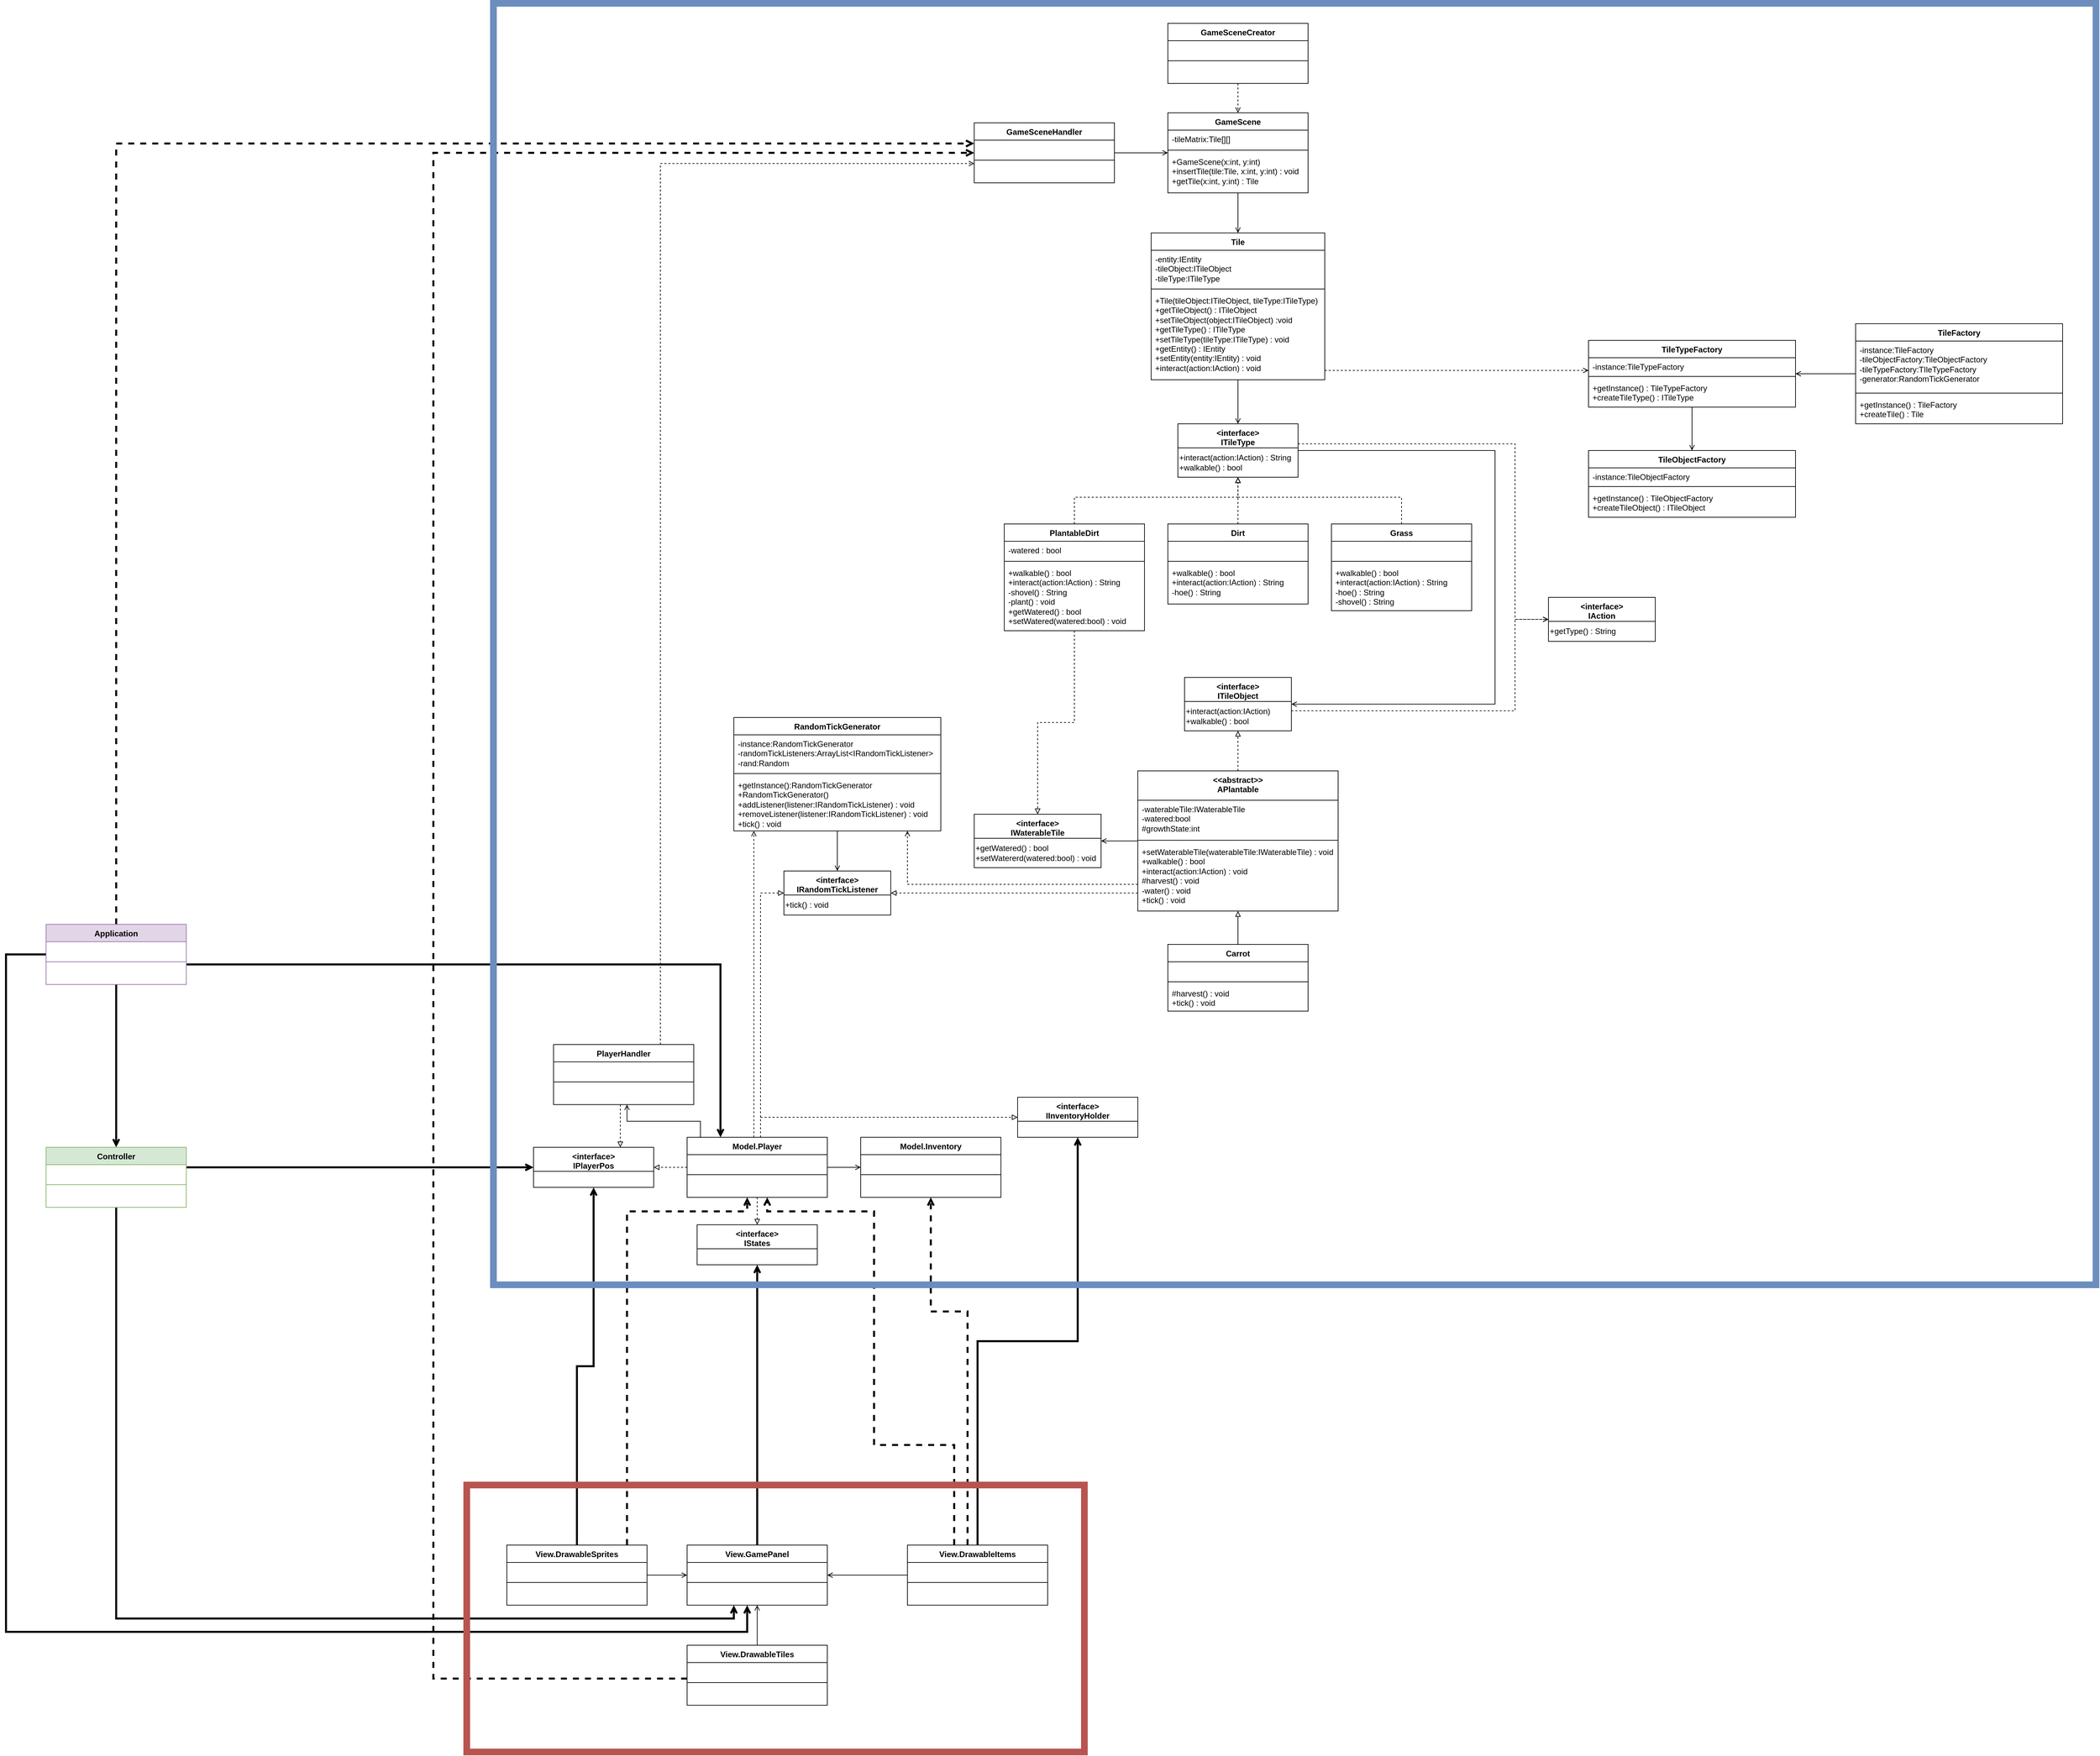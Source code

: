 <mxfile version="25.0.3">
  <diagram name="Sida-1" id="Y1j0zhgqOLCsYzoXeZtR">
    <mxGraphModel dx="5185" dy="2830" grid="1" gridSize="10" guides="1" tooltips="1" connect="1" arrows="1" fold="1" page="1" pageScale="1" pageWidth="827" pageHeight="1169" math="0" shadow="0">
      <root>
        <mxCell id="0" />
        <mxCell id="1" parent="0" />
        <mxCell id="nK5WX2Lo6PBQWlpcMVZI-44" style="edgeStyle=orthogonalEdgeStyle;rounded=0;orthogonalLoop=1;jettySize=auto;html=1;endArrow=open;endFill=0;" parent="1" source="nK5WX2Lo6PBQWlpcMVZI-1" target="nK5WX2Lo6PBQWlpcMVZI-5" edge="1">
          <mxGeometry relative="1" as="geometry" />
        </mxCell>
        <mxCell id="nK5WX2Lo6PBQWlpcMVZI-1" value="GameScene" style="swimlane;fontStyle=1;align=center;verticalAlign=top;childLayout=stackLayout;horizontal=1;startSize=26;horizontalStack=0;resizeParent=1;resizeParentMax=0;resizeLast=0;collapsible=1;marginBottom=0;whiteSpace=wrap;html=1;" parent="1" vertex="1">
          <mxGeometry x="2030" y="184" width="210" height="120" as="geometry" />
        </mxCell>
        <mxCell id="nK5WX2Lo6PBQWlpcMVZI-2" value="-tileMatrix:Tile[][]" style="text;strokeColor=none;fillColor=none;align=left;verticalAlign=top;spacingLeft=4;spacingRight=4;overflow=hidden;rotatable=0;points=[[0,0.5],[1,0.5]];portConstraint=eastwest;whiteSpace=wrap;html=1;" parent="nK5WX2Lo6PBQWlpcMVZI-1" vertex="1">
          <mxGeometry y="26" width="210" height="26" as="geometry" />
        </mxCell>
        <mxCell id="nK5WX2Lo6PBQWlpcMVZI-3" value="" style="line;strokeWidth=1;fillColor=none;align=left;verticalAlign=middle;spacingTop=-1;spacingLeft=3;spacingRight=3;rotatable=0;labelPosition=right;points=[];portConstraint=eastwest;strokeColor=inherit;" parent="nK5WX2Lo6PBQWlpcMVZI-1" vertex="1">
          <mxGeometry y="52" width="210" height="8" as="geometry" />
        </mxCell>
        <mxCell id="nK5WX2Lo6PBQWlpcMVZI-4" value="+GameScene(x:int, y:int)&lt;div&gt;+insertTile(tile:Tile, x:int, y:int) : void&lt;/div&gt;&lt;div&gt;+getTile(x:int, y:int) : Tile&lt;/div&gt;" style="text;strokeColor=none;fillColor=none;align=left;verticalAlign=top;spacingLeft=4;spacingRight=4;overflow=hidden;rotatable=0;points=[[0,0.5],[1,0.5]];portConstraint=eastwest;whiteSpace=wrap;html=1;" parent="nK5WX2Lo6PBQWlpcMVZI-1" vertex="1">
          <mxGeometry y="60" width="210" height="60" as="geometry" />
        </mxCell>
        <mxCell id="nK5WX2Lo6PBQWlpcMVZI-48" style="edgeStyle=orthogonalEdgeStyle;rounded=0;orthogonalLoop=1;jettySize=auto;html=1;endArrow=open;endFill=0;" parent="1" source="nK5WX2Lo6PBQWlpcMVZI-5" target="nK5WX2Lo6PBQWlpcMVZI-18" edge="1">
          <mxGeometry relative="1" as="geometry" />
        </mxCell>
        <mxCell id="5G94WC8Hx6DRHlGbLjIm-7" style="edgeStyle=orthogonalEdgeStyle;rounded=0;orthogonalLoop=1;jettySize=auto;html=1;endArrow=open;endFill=0;dashed=1;" parent="1" source="nK5WX2Lo6PBQWlpcMVZI-5" target="nK5WX2Lo6PBQWlpcMVZI-66" edge="1">
          <mxGeometry relative="1" as="geometry">
            <Array as="points">
              <mxPoint x="2410" y="570" />
              <mxPoint x="2410" y="570" />
            </Array>
          </mxGeometry>
        </mxCell>
        <mxCell id="nK5WX2Lo6PBQWlpcMVZI-5" value="Tile" style="swimlane;fontStyle=1;align=center;verticalAlign=top;childLayout=stackLayout;horizontal=1;startSize=26;horizontalStack=0;resizeParent=1;resizeParentMax=0;resizeLast=0;collapsible=1;marginBottom=0;whiteSpace=wrap;html=1;" parent="1" vertex="1">
          <mxGeometry x="2005" y="364" width="260" height="220" as="geometry" />
        </mxCell>
        <mxCell id="nK5WX2Lo6PBQWlpcMVZI-6" value="-entity:IEntity&lt;div&gt;-tileObject:ITileObject&lt;/div&gt;&lt;div&gt;-tileType:ITileType&lt;/div&gt;" style="text;strokeColor=none;fillColor=none;align=left;verticalAlign=top;spacingLeft=4;spacingRight=4;overflow=hidden;rotatable=0;points=[[0,0.5],[1,0.5]];portConstraint=eastwest;whiteSpace=wrap;html=1;" parent="nK5WX2Lo6PBQWlpcMVZI-5" vertex="1">
          <mxGeometry y="26" width="260" height="54" as="geometry" />
        </mxCell>
        <mxCell id="nK5WX2Lo6PBQWlpcMVZI-7" value="" style="line;strokeWidth=1;fillColor=none;align=left;verticalAlign=middle;spacingTop=-1;spacingLeft=3;spacingRight=3;rotatable=0;labelPosition=right;points=[];portConstraint=eastwest;strokeColor=inherit;" parent="nK5WX2Lo6PBQWlpcMVZI-5" vertex="1">
          <mxGeometry y="80" width="260" height="8" as="geometry" />
        </mxCell>
        <mxCell id="nK5WX2Lo6PBQWlpcMVZI-8" value="+Tile(tileObject:ITileObject, tileType:ITileType)&lt;div&gt;+getTileObject() : ITileObject&lt;/div&gt;&lt;div&gt;+setTileObject(object:ITileObject) :void&lt;/div&gt;&lt;div&gt;+getTileType() : ITileType&lt;/div&gt;&lt;div&gt;+setTileType(tileType:ITileType) : void&lt;/div&gt;&lt;div&gt;+getEntity() : IEntity&lt;/div&gt;&lt;div&gt;+setEntity(entity:IEntity) : void&lt;/div&gt;&lt;div&gt;+interact(action:IAction) : void&lt;/div&gt;" style="text;strokeColor=none;fillColor=none;align=left;verticalAlign=top;spacingLeft=4;spacingRight=4;overflow=hidden;rotatable=0;points=[[0,0.5],[1,0.5]];portConstraint=eastwest;whiteSpace=wrap;html=1;" parent="nK5WX2Lo6PBQWlpcMVZI-5" vertex="1">
          <mxGeometry y="88" width="260" height="132" as="geometry" />
        </mxCell>
        <mxCell id="nK5WX2Lo6PBQWlpcMVZI-9" value="&amp;lt;interface&amp;gt;&lt;div&gt;IAction&lt;/div&gt;" style="swimlane;fontStyle=1;align=center;verticalAlign=top;childLayout=stackLayout;horizontal=1;startSize=36;horizontalStack=0;resizeParent=1;resizeParentMax=0;resizeLast=0;collapsible=1;marginBottom=0;whiteSpace=wrap;html=1;" parent="1" vertex="1">
          <mxGeometry x="2600" y="910" width="160" height="66" as="geometry" />
        </mxCell>
        <mxCell id="nK5WX2Lo6PBQWlpcMVZI-13" value="+getType() : String" style="text;html=1;align=left;verticalAlign=middle;whiteSpace=wrap;rounded=0;" parent="nK5WX2Lo6PBQWlpcMVZI-9" vertex="1">
          <mxGeometry y="36" width="160" height="30" as="geometry" />
        </mxCell>
        <mxCell id="5G94WC8Hx6DRHlGbLjIm-16" style="edgeStyle=orthogonalEdgeStyle;rounded=0;orthogonalLoop=1;jettySize=auto;html=1;dashed=1;endArrow=open;endFill=0;" parent="1" source="nK5WX2Lo6PBQWlpcMVZI-16" target="nK5WX2Lo6PBQWlpcMVZI-9" edge="1">
          <mxGeometry relative="1" as="geometry">
            <Array as="points">
              <mxPoint x="2550" y="1080" />
              <mxPoint x="2550" y="943" />
            </Array>
          </mxGeometry>
        </mxCell>
        <mxCell id="nK5WX2Lo6PBQWlpcMVZI-16" value="&amp;lt;interface&amp;gt;&lt;div&gt;ITileObject&lt;/div&gt;" style="swimlane;fontStyle=1;align=center;verticalAlign=top;childLayout=stackLayout;horizontal=1;startSize=36;horizontalStack=0;resizeParent=1;resizeParentMax=0;resizeLast=0;collapsible=1;marginBottom=0;whiteSpace=wrap;html=1;" parent="1" vertex="1">
          <mxGeometry x="2055" y="1030" width="160" height="80" as="geometry" />
        </mxCell>
        <mxCell id="nK5WX2Lo6PBQWlpcMVZI-17" value="+interact(action:IAction)&lt;div&gt;+walkable() : bool&lt;/div&gt;" style="text;html=1;align=left;verticalAlign=middle;whiteSpace=wrap;rounded=0;" parent="nK5WX2Lo6PBQWlpcMVZI-16" vertex="1">
          <mxGeometry y="36" width="160" height="44" as="geometry" />
        </mxCell>
        <mxCell id="5G94WC8Hx6DRHlGbLjIm-2" style="edgeStyle=orthogonalEdgeStyle;rounded=0;orthogonalLoop=1;jettySize=auto;html=1;endArrow=open;endFill=0;" parent="1" source="nK5WX2Lo6PBQWlpcMVZI-18" target="nK5WX2Lo6PBQWlpcMVZI-16" edge="1">
          <mxGeometry relative="1" as="geometry">
            <Array as="points">
              <mxPoint x="2520" y="690" />
              <mxPoint x="2520" y="1070" />
            </Array>
          </mxGeometry>
        </mxCell>
        <mxCell id="5G94WC8Hx6DRHlGbLjIm-15" style="edgeStyle=orthogonalEdgeStyle;rounded=0;orthogonalLoop=1;jettySize=auto;html=1;dashed=1;endArrow=open;endFill=0;" parent="1" source="nK5WX2Lo6PBQWlpcMVZI-18" target="nK5WX2Lo6PBQWlpcMVZI-9" edge="1">
          <mxGeometry relative="1" as="geometry">
            <Array as="points">
              <mxPoint x="2550" y="680" />
              <mxPoint x="2550" y="943" />
            </Array>
          </mxGeometry>
        </mxCell>
        <mxCell id="nK5WX2Lo6PBQWlpcMVZI-18" value="&amp;lt;interface&amp;gt;&lt;div&gt;ITileType&lt;/div&gt;" style="swimlane;fontStyle=1;align=center;verticalAlign=top;childLayout=stackLayout;horizontal=1;startSize=36;horizontalStack=0;resizeParent=1;resizeParentMax=0;resizeLast=0;collapsible=1;marginBottom=0;whiteSpace=wrap;html=1;" parent="1" vertex="1">
          <mxGeometry x="2045" y="650" width="180" height="80" as="geometry" />
        </mxCell>
        <mxCell id="nK5WX2Lo6PBQWlpcMVZI-19" value="+interact(action:IAction) : String&lt;div&gt;+walkable() : bool&lt;/div&gt;" style="text;html=1;align=left;verticalAlign=middle;whiteSpace=wrap;rounded=0;" parent="nK5WX2Lo6PBQWlpcMVZI-18" vertex="1">
          <mxGeometry y="36" width="180" height="44" as="geometry" />
        </mxCell>
        <mxCell id="nK5WX2Lo6PBQWlpcMVZI-20" value="&amp;lt;interface&amp;gt;&lt;div&gt;IRandomTickListener&lt;/div&gt;" style="swimlane;fontStyle=1;align=center;verticalAlign=top;childLayout=stackLayout;horizontal=1;startSize=36;horizontalStack=0;resizeParent=1;resizeParentMax=0;resizeLast=0;collapsible=1;marginBottom=0;whiteSpace=wrap;html=1;" parent="1" vertex="1">
          <mxGeometry x="1455" y="1320" width="160" height="66" as="geometry" />
        </mxCell>
        <mxCell id="nK5WX2Lo6PBQWlpcMVZI-21" value="+tick() : void" style="text;html=1;align=left;verticalAlign=middle;whiteSpace=wrap;rounded=0;" parent="nK5WX2Lo6PBQWlpcMVZI-20" vertex="1">
          <mxGeometry y="36" width="160" height="30" as="geometry" />
        </mxCell>
        <mxCell id="nK5WX2Lo6PBQWlpcMVZI-22" value="&amp;lt;interface&amp;gt;&lt;div&gt;IWaterableTile&lt;/div&gt;" style="swimlane;fontStyle=1;align=center;verticalAlign=top;childLayout=stackLayout;horizontal=1;startSize=36;horizontalStack=0;resizeParent=1;resizeParentMax=0;resizeLast=0;collapsible=1;marginBottom=0;whiteSpace=wrap;html=1;" parent="1" vertex="1">
          <mxGeometry x="1740" y="1235" width="190" height="80" as="geometry" />
        </mxCell>
        <mxCell id="nK5WX2Lo6PBQWlpcMVZI-23" value="+getWatered() : bool&lt;div&gt;+setWatererd(watered:bool) : void&lt;/div&gt;" style="text;html=1;align=left;verticalAlign=middle;whiteSpace=wrap;rounded=0;" parent="nK5WX2Lo6PBQWlpcMVZI-22" vertex="1">
          <mxGeometry y="36" width="190" height="44" as="geometry" />
        </mxCell>
        <mxCell id="nK5WX2Lo6PBQWlpcMVZI-46" style="edgeStyle=orthogonalEdgeStyle;rounded=0;orthogonalLoop=1;jettySize=auto;html=1;endArrow=block;endFill=0;dashed=1;" parent="1" source="nK5WX2Lo6PBQWlpcMVZI-24" target="nK5WX2Lo6PBQWlpcMVZI-16" edge="1">
          <mxGeometry relative="1" as="geometry" />
        </mxCell>
        <mxCell id="mcpX8rL_F4ztDte36ddD-1" style="edgeStyle=orthogonalEdgeStyle;rounded=0;orthogonalLoop=1;jettySize=auto;html=1;endArrow=open;endFill=0;" parent="1" source="nK5WX2Lo6PBQWlpcMVZI-24" target="nK5WX2Lo6PBQWlpcMVZI-22" edge="1">
          <mxGeometry relative="1" as="geometry" />
        </mxCell>
        <mxCell id="mcpX8rL_F4ztDte36ddD-2" style="edgeStyle=orthogonalEdgeStyle;rounded=0;orthogonalLoop=1;jettySize=auto;html=1;endArrow=block;endFill=0;dashed=1;" parent="1" source="nK5WX2Lo6PBQWlpcMVZI-24" target="nK5WX2Lo6PBQWlpcMVZI-20" edge="1">
          <mxGeometry relative="1" as="geometry">
            <Array as="points">
              <mxPoint x="1900" y="1353" />
              <mxPoint x="1900" y="1353" />
            </Array>
          </mxGeometry>
        </mxCell>
        <mxCell id="mcpX8rL_F4ztDte36ddD-3" style="edgeStyle=orthogonalEdgeStyle;rounded=0;orthogonalLoop=1;jettySize=auto;html=1;endArrow=open;endFill=0;dashed=1;" parent="1" source="nK5WX2Lo6PBQWlpcMVZI-24" target="nK5WX2Lo6PBQWlpcMVZI-56" edge="1">
          <mxGeometry relative="1" as="geometry">
            <Array as="points">
              <mxPoint x="1640" y="1340" />
            </Array>
          </mxGeometry>
        </mxCell>
        <mxCell id="nK5WX2Lo6PBQWlpcMVZI-24" value="&amp;lt;&amp;lt;abstract&amp;gt;&amp;gt;&lt;div&gt;APlantable&lt;/div&gt;" style="swimlane;fontStyle=1;align=center;verticalAlign=top;childLayout=stackLayout;horizontal=1;startSize=44;horizontalStack=0;resizeParent=1;resizeParentMax=0;resizeLast=0;collapsible=1;marginBottom=0;whiteSpace=wrap;html=1;" parent="1" vertex="1">
          <mxGeometry x="1985" y="1170" width="300" height="210" as="geometry" />
        </mxCell>
        <mxCell id="nK5WX2Lo6PBQWlpcMVZI-25" value="-waterableTile:IWaterableTile&lt;div&gt;-watered:bool&lt;/div&gt;&lt;div&gt;#growthState:int&lt;/div&gt;" style="text;strokeColor=none;fillColor=none;align=left;verticalAlign=top;spacingLeft=4;spacingRight=4;overflow=hidden;rotatable=0;points=[[0,0.5],[1,0.5]];portConstraint=eastwest;whiteSpace=wrap;html=1;" parent="nK5WX2Lo6PBQWlpcMVZI-24" vertex="1">
          <mxGeometry y="44" width="300" height="56" as="geometry" />
        </mxCell>
        <mxCell id="nK5WX2Lo6PBQWlpcMVZI-26" value="" style="line;strokeWidth=1;fillColor=none;align=left;verticalAlign=middle;spacingTop=-1;spacingLeft=3;spacingRight=3;rotatable=0;labelPosition=right;points=[];portConstraint=eastwest;strokeColor=inherit;" parent="nK5WX2Lo6PBQWlpcMVZI-24" vertex="1">
          <mxGeometry y="100" width="300" height="8" as="geometry" />
        </mxCell>
        <mxCell id="nK5WX2Lo6PBQWlpcMVZI-27" value="+setWaterableTile(waterableTile:IWaterableTile) : void&lt;div&gt;+walkable() : bool&lt;/div&gt;&lt;div&gt;+interact(action:IAction) : void&lt;/div&gt;&lt;div&gt;#harvest() : void&lt;/div&gt;&lt;div&gt;-water() : void&lt;/div&gt;&lt;div&gt;+tick() : void&lt;/div&gt;" style="text;strokeColor=none;fillColor=none;align=left;verticalAlign=top;spacingLeft=4;spacingRight=4;overflow=hidden;rotatable=0;points=[[0,0.5],[1,0.5]];portConstraint=eastwest;whiteSpace=wrap;html=1;" parent="nK5WX2Lo6PBQWlpcMVZI-24" vertex="1">
          <mxGeometry y="108" width="300" height="102" as="geometry" />
        </mxCell>
        <mxCell id="nK5WX2Lo6PBQWlpcMVZI-47" style="edgeStyle=orthogonalEdgeStyle;rounded=0;orthogonalLoop=1;jettySize=auto;html=1;endArrow=block;endFill=0;" parent="1" source="nK5WX2Lo6PBQWlpcMVZI-28" target="nK5WX2Lo6PBQWlpcMVZI-24" edge="1">
          <mxGeometry relative="1" as="geometry" />
        </mxCell>
        <mxCell id="nK5WX2Lo6PBQWlpcMVZI-28" value="Carrot" style="swimlane;fontStyle=1;align=center;verticalAlign=top;childLayout=stackLayout;horizontal=1;startSize=26;horizontalStack=0;resizeParent=1;resizeParentMax=0;resizeLast=0;collapsible=1;marginBottom=0;whiteSpace=wrap;html=1;" parent="1" vertex="1">
          <mxGeometry x="2030" y="1430" width="210" height="100" as="geometry" />
        </mxCell>
        <mxCell id="nK5WX2Lo6PBQWlpcMVZI-29" value="&amp;nbsp;" style="text;strokeColor=none;fillColor=none;align=left;verticalAlign=top;spacingLeft=4;spacingRight=4;overflow=hidden;rotatable=0;points=[[0,0.5],[1,0.5]];portConstraint=eastwest;whiteSpace=wrap;html=1;" parent="nK5WX2Lo6PBQWlpcMVZI-28" vertex="1">
          <mxGeometry y="26" width="210" height="26" as="geometry" />
        </mxCell>
        <mxCell id="nK5WX2Lo6PBQWlpcMVZI-30" value="" style="line;strokeWidth=1;fillColor=none;align=left;verticalAlign=middle;spacingTop=-1;spacingLeft=3;spacingRight=3;rotatable=0;labelPosition=right;points=[];portConstraint=eastwest;strokeColor=inherit;" parent="nK5WX2Lo6PBQWlpcMVZI-28" vertex="1">
          <mxGeometry y="52" width="210" height="8" as="geometry" />
        </mxCell>
        <mxCell id="nK5WX2Lo6PBQWlpcMVZI-31" value="#harvest() : void&lt;div&gt;+tick() : void&lt;/div&gt;" style="text;strokeColor=none;fillColor=none;align=left;verticalAlign=top;spacingLeft=4;spacingRight=4;overflow=hidden;rotatable=0;points=[[0,0.5],[1,0.5]];portConstraint=eastwest;whiteSpace=wrap;html=1;" parent="nK5WX2Lo6PBQWlpcMVZI-28" vertex="1">
          <mxGeometry y="60" width="210" height="40" as="geometry" />
        </mxCell>
        <mxCell id="nK5WX2Lo6PBQWlpcMVZI-51" style="edgeStyle=orthogonalEdgeStyle;rounded=0;orthogonalLoop=1;jettySize=auto;html=1;dashed=1;endArrow=block;endFill=0;" parent="1" source="nK5WX2Lo6PBQWlpcMVZI-32" target="nK5WX2Lo6PBQWlpcMVZI-18" edge="1">
          <mxGeometry relative="1" as="geometry" />
        </mxCell>
        <mxCell id="nK5WX2Lo6PBQWlpcMVZI-32" value="Dirt" style="swimlane;fontStyle=1;align=center;verticalAlign=top;childLayout=stackLayout;horizontal=1;startSize=26;horizontalStack=0;resizeParent=1;resizeParentMax=0;resizeLast=0;collapsible=1;marginBottom=0;whiteSpace=wrap;html=1;" parent="1" vertex="1">
          <mxGeometry x="2030" y="800" width="210" height="120" as="geometry" />
        </mxCell>
        <mxCell id="nK5WX2Lo6PBQWlpcMVZI-33" value="&amp;nbsp;" style="text;strokeColor=none;fillColor=none;align=left;verticalAlign=top;spacingLeft=4;spacingRight=4;overflow=hidden;rotatable=0;points=[[0,0.5],[1,0.5]];portConstraint=eastwest;whiteSpace=wrap;html=1;" parent="nK5WX2Lo6PBQWlpcMVZI-32" vertex="1">
          <mxGeometry y="26" width="210" height="26" as="geometry" />
        </mxCell>
        <mxCell id="nK5WX2Lo6PBQWlpcMVZI-34" value="" style="line;strokeWidth=1;fillColor=none;align=left;verticalAlign=middle;spacingTop=-1;spacingLeft=3;spacingRight=3;rotatable=0;labelPosition=right;points=[];portConstraint=eastwest;strokeColor=inherit;" parent="nK5WX2Lo6PBQWlpcMVZI-32" vertex="1">
          <mxGeometry y="52" width="210" height="8" as="geometry" />
        </mxCell>
        <mxCell id="nK5WX2Lo6PBQWlpcMVZI-35" value="+walkable() : bool&lt;div&gt;+interact(action:IAction) : String&lt;/div&gt;&lt;div&gt;-hoe() : String&lt;/div&gt;" style="text;strokeColor=none;fillColor=none;align=left;verticalAlign=top;spacingLeft=4;spacingRight=4;overflow=hidden;rotatable=0;points=[[0,0.5],[1,0.5]];portConstraint=eastwest;whiteSpace=wrap;html=1;" parent="nK5WX2Lo6PBQWlpcMVZI-32" vertex="1">
          <mxGeometry y="60" width="210" height="60" as="geometry" />
        </mxCell>
        <mxCell id="nK5WX2Lo6PBQWlpcMVZI-52" style="edgeStyle=orthogonalEdgeStyle;rounded=0;orthogonalLoop=1;jettySize=auto;html=1;endArrow=block;endFill=0;dashed=1;" parent="1" source="nK5WX2Lo6PBQWlpcMVZI-36" target="nK5WX2Lo6PBQWlpcMVZI-18" edge="1">
          <mxGeometry relative="1" as="geometry">
            <Array as="points">
              <mxPoint x="2380" y="760" />
              <mxPoint x="2135" y="760" />
            </Array>
          </mxGeometry>
        </mxCell>
        <mxCell id="nK5WX2Lo6PBQWlpcMVZI-36" value="Grass" style="swimlane;fontStyle=1;align=center;verticalAlign=top;childLayout=stackLayout;horizontal=1;startSize=26;horizontalStack=0;resizeParent=1;resizeParentMax=0;resizeLast=0;collapsible=1;marginBottom=0;whiteSpace=wrap;html=1;" parent="1" vertex="1">
          <mxGeometry x="2275" y="800" width="210" height="130" as="geometry" />
        </mxCell>
        <mxCell id="nK5WX2Lo6PBQWlpcMVZI-37" value="&amp;nbsp;" style="text;strokeColor=none;fillColor=none;align=left;verticalAlign=top;spacingLeft=4;spacingRight=4;overflow=hidden;rotatable=0;points=[[0,0.5],[1,0.5]];portConstraint=eastwest;whiteSpace=wrap;html=1;" parent="nK5WX2Lo6PBQWlpcMVZI-36" vertex="1">
          <mxGeometry y="26" width="210" height="26" as="geometry" />
        </mxCell>
        <mxCell id="nK5WX2Lo6PBQWlpcMVZI-38" value="" style="line;strokeWidth=1;fillColor=none;align=left;verticalAlign=middle;spacingTop=-1;spacingLeft=3;spacingRight=3;rotatable=0;labelPosition=right;points=[];portConstraint=eastwest;strokeColor=inherit;" parent="nK5WX2Lo6PBQWlpcMVZI-36" vertex="1">
          <mxGeometry y="52" width="210" height="8" as="geometry" />
        </mxCell>
        <mxCell id="nK5WX2Lo6PBQWlpcMVZI-39" value="+walkable() : bool&lt;div&gt;+interact(action:IAction) : String&lt;/div&gt;&lt;div&gt;-hoe() : String&lt;/div&gt;&lt;div&gt;-shovel() : String&lt;/div&gt;" style="text;strokeColor=none;fillColor=none;align=left;verticalAlign=top;spacingLeft=4;spacingRight=4;overflow=hidden;rotatable=0;points=[[0,0.5],[1,0.5]];portConstraint=eastwest;whiteSpace=wrap;html=1;" parent="nK5WX2Lo6PBQWlpcMVZI-36" vertex="1">
          <mxGeometry y="60" width="210" height="70" as="geometry" />
        </mxCell>
        <mxCell id="nK5WX2Lo6PBQWlpcMVZI-50" style="edgeStyle=orthogonalEdgeStyle;rounded=0;orthogonalLoop=1;jettySize=auto;html=1;dashed=1;endArrow=block;endFill=0;" parent="1" source="nK5WX2Lo6PBQWlpcMVZI-40" target="nK5WX2Lo6PBQWlpcMVZI-18" edge="1">
          <mxGeometry relative="1" as="geometry">
            <Array as="points">
              <mxPoint x="1890" y="760" />
              <mxPoint x="2135" y="760" />
            </Array>
          </mxGeometry>
        </mxCell>
        <mxCell id="5G94WC8Hx6DRHlGbLjIm-1" style="edgeStyle=orthogonalEdgeStyle;rounded=0;orthogonalLoop=1;jettySize=auto;html=1;endArrow=block;endFill=0;dashed=1;" parent="1" source="nK5WX2Lo6PBQWlpcMVZI-40" target="nK5WX2Lo6PBQWlpcMVZI-22" edge="1">
          <mxGeometry relative="1" as="geometry" />
        </mxCell>
        <mxCell id="nK5WX2Lo6PBQWlpcMVZI-40" value="PlantableDirt" style="swimlane;fontStyle=1;align=center;verticalAlign=top;childLayout=stackLayout;horizontal=1;startSize=26;horizontalStack=0;resizeParent=1;resizeParentMax=0;resizeLast=0;collapsible=1;marginBottom=0;whiteSpace=wrap;html=1;" parent="1" vertex="1">
          <mxGeometry x="1785" y="800" width="210" height="160" as="geometry" />
        </mxCell>
        <mxCell id="nK5WX2Lo6PBQWlpcMVZI-41" value="-watered : bool" style="text;strokeColor=none;fillColor=none;align=left;verticalAlign=top;spacingLeft=4;spacingRight=4;overflow=hidden;rotatable=0;points=[[0,0.5],[1,0.5]];portConstraint=eastwest;whiteSpace=wrap;html=1;" parent="nK5WX2Lo6PBQWlpcMVZI-40" vertex="1">
          <mxGeometry y="26" width="210" height="26" as="geometry" />
        </mxCell>
        <mxCell id="nK5WX2Lo6PBQWlpcMVZI-42" value="" style="line;strokeWidth=1;fillColor=none;align=left;verticalAlign=middle;spacingTop=-1;spacingLeft=3;spacingRight=3;rotatable=0;labelPosition=right;points=[];portConstraint=eastwest;strokeColor=inherit;" parent="nK5WX2Lo6PBQWlpcMVZI-40" vertex="1">
          <mxGeometry y="52" width="210" height="8" as="geometry" />
        </mxCell>
        <mxCell id="nK5WX2Lo6PBQWlpcMVZI-43" value="+walkable() : bool&lt;div&gt;+interact(action:IAction) : String&lt;/div&gt;&lt;div&gt;-shovel() : String&lt;/div&gt;&lt;div&gt;-plant() : void&lt;/div&gt;&lt;div&gt;+getWatered() : bool&lt;/div&gt;&lt;div&gt;+setWatered(watered:bool) : void&lt;/div&gt;" style="text;strokeColor=none;fillColor=none;align=left;verticalAlign=top;spacingLeft=4;spacingRight=4;overflow=hidden;rotatable=0;points=[[0,0.5],[1,0.5]];portConstraint=eastwest;whiteSpace=wrap;html=1;" parent="nK5WX2Lo6PBQWlpcMVZI-40" vertex="1">
          <mxGeometry y="60" width="210" height="100" as="geometry" />
        </mxCell>
        <mxCell id="nK5WX2Lo6PBQWlpcMVZI-61" style="edgeStyle=orthogonalEdgeStyle;rounded=0;orthogonalLoop=1;jettySize=auto;html=1;endArrow=open;endFill=0;" parent="1" source="nK5WX2Lo6PBQWlpcMVZI-56" target="nK5WX2Lo6PBQWlpcMVZI-20" edge="1">
          <mxGeometry relative="1" as="geometry" />
        </mxCell>
        <mxCell id="nK5WX2Lo6PBQWlpcMVZI-56" value="RandomTickGenerator" style="swimlane;fontStyle=1;align=center;verticalAlign=top;childLayout=stackLayout;horizontal=1;startSize=26;horizontalStack=0;resizeParent=1;resizeParentMax=0;resizeLast=0;collapsible=1;marginBottom=0;whiteSpace=wrap;html=1;" parent="1" vertex="1">
          <mxGeometry x="1380" y="1090" width="310" height="170" as="geometry" />
        </mxCell>
        <mxCell id="nK5WX2Lo6PBQWlpcMVZI-57" value="-instance:RandomTickGenerator&lt;div&gt;-randomTickListeners:ArrayList&amp;lt;IRandomTickListener&amp;gt;&lt;/div&gt;&lt;div&gt;-rand:Random&lt;/div&gt;" style="text;strokeColor=none;fillColor=none;align=left;verticalAlign=top;spacingLeft=4;spacingRight=4;overflow=hidden;rotatable=0;points=[[0,0.5],[1,0.5]];portConstraint=eastwest;whiteSpace=wrap;html=1;" parent="nK5WX2Lo6PBQWlpcMVZI-56" vertex="1">
          <mxGeometry y="26" width="310" height="54" as="geometry" />
        </mxCell>
        <mxCell id="nK5WX2Lo6PBQWlpcMVZI-58" value="" style="line;strokeWidth=1;fillColor=none;align=left;verticalAlign=middle;spacingTop=-1;spacingLeft=3;spacingRight=3;rotatable=0;labelPosition=right;points=[];portConstraint=eastwest;strokeColor=inherit;" parent="nK5WX2Lo6PBQWlpcMVZI-56" vertex="1">
          <mxGeometry y="80" width="310" height="8" as="geometry" />
        </mxCell>
        <mxCell id="nK5WX2Lo6PBQWlpcMVZI-59" value="+getInstance():RandomTickGenerator&lt;div&gt;+RandomTickGenerator()&lt;/div&gt;&lt;div&gt;+addListener(listener:IRandomTickListener) : void&lt;/div&gt;&lt;div&gt;+removeListener(listener:IRandomTickListener) : void&lt;/div&gt;&lt;div&gt;+tick() : void&lt;/div&gt;" style="text;strokeColor=none;fillColor=none;align=left;verticalAlign=top;spacingLeft=4;spacingRight=4;overflow=hidden;rotatable=0;points=[[0,0.5],[1,0.5]];portConstraint=eastwest;whiteSpace=wrap;html=1;" parent="nK5WX2Lo6PBQWlpcMVZI-56" vertex="1">
          <mxGeometry y="88" width="310" height="82" as="geometry" />
        </mxCell>
        <mxCell id="5G94WC8Hx6DRHlGbLjIm-3" style="edgeStyle=orthogonalEdgeStyle;rounded=0;orthogonalLoop=1;jettySize=auto;html=1;endArrow=open;endFill=0;" parent="1" source="nK5WX2Lo6PBQWlpcMVZI-62" target="nK5WX2Lo6PBQWlpcMVZI-66" edge="1">
          <mxGeometry relative="1" as="geometry" />
        </mxCell>
        <mxCell id="nK5WX2Lo6PBQWlpcMVZI-62" value="TileFactory" style="swimlane;fontStyle=1;align=center;verticalAlign=top;childLayout=stackLayout;horizontal=1;startSize=26;horizontalStack=0;resizeParent=1;resizeParentMax=0;resizeLast=0;collapsible=1;marginBottom=0;whiteSpace=wrap;html=1;" parent="1" vertex="1">
          <mxGeometry x="3060" y="500" width="310" height="150" as="geometry" />
        </mxCell>
        <mxCell id="nK5WX2Lo6PBQWlpcMVZI-63" value="-instance:TileFactory&lt;div&gt;-tileObjectFactory:TileObjectFactory&lt;/div&gt;&lt;div&gt;-tileTypeFactory:TIleTypeFactory&lt;/div&gt;&lt;div&gt;-generator:RandomTickGenerator&lt;/div&gt;" style="text;strokeColor=none;fillColor=none;align=left;verticalAlign=top;spacingLeft=4;spacingRight=4;overflow=hidden;rotatable=0;points=[[0,0.5],[1,0.5]];portConstraint=eastwest;whiteSpace=wrap;html=1;" parent="nK5WX2Lo6PBQWlpcMVZI-62" vertex="1">
          <mxGeometry y="26" width="310" height="74" as="geometry" />
        </mxCell>
        <mxCell id="nK5WX2Lo6PBQWlpcMVZI-64" value="" style="line;strokeWidth=1;fillColor=none;align=left;verticalAlign=middle;spacingTop=-1;spacingLeft=3;spacingRight=3;rotatable=0;labelPosition=right;points=[];portConstraint=eastwest;strokeColor=inherit;" parent="nK5WX2Lo6PBQWlpcMVZI-62" vertex="1">
          <mxGeometry y="100" width="310" height="8" as="geometry" />
        </mxCell>
        <mxCell id="nK5WX2Lo6PBQWlpcMVZI-65" value="+getInstance() : TileFactory&lt;div&gt;+createTile() : Tile&lt;/div&gt;" style="text;strokeColor=none;fillColor=none;align=left;verticalAlign=top;spacingLeft=4;spacingRight=4;overflow=hidden;rotatable=0;points=[[0,0.5],[1,0.5]];portConstraint=eastwest;whiteSpace=wrap;html=1;" parent="nK5WX2Lo6PBQWlpcMVZI-62" vertex="1">
          <mxGeometry y="108" width="310" height="42" as="geometry" />
        </mxCell>
        <mxCell id="5G94WC8Hx6DRHlGbLjIm-4" style="edgeStyle=orthogonalEdgeStyle;rounded=0;orthogonalLoop=1;jettySize=auto;html=1;endArrow=open;endFill=0;" parent="1" source="nK5WX2Lo6PBQWlpcMVZI-66" target="nK5WX2Lo6PBQWlpcMVZI-70" edge="1">
          <mxGeometry relative="1" as="geometry" />
        </mxCell>
        <mxCell id="nK5WX2Lo6PBQWlpcMVZI-66" value="TileTypeFactory" style="swimlane;fontStyle=1;align=center;verticalAlign=top;childLayout=stackLayout;horizontal=1;startSize=26;horizontalStack=0;resizeParent=1;resizeParentMax=0;resizeLast=0;collapsible=1;marginBottom=0;whiteSpace=wrap;html=1;" parent="1" vertex="1">
          <mxGeometry x="2660" y="525" width="310" height="100" as="geometry" />
        </mxCell>
        <mxCell id="nK5WX2Lo6PBQWlpcMVZI-67" value="-instance:TileTypeFactory&lt;div&gt;&lt;br&gt;&lt;/div&gt;" style="text;strokeColor=none;fillColor=none;align=left;verticalAlign=top;spacingLeft=4;spacingRight=4;overflow=hidden;rotatable=0;points=[[0,0.5],[1,0.5]];portConstraint=eastwest;whiteSpace=wrap;html=1;" parent="nK5WX2Lo6PBQWlpcMVZI-66" vertex="1">
          <mxGeometry y="26" width="310" height="24" as="geometry" />
        </mxCell>
        <mxCell id="nK5WX2Lo6PBQWlpcMVZI-68" value="" style="line;strokeWidth=1;fillColor=none;align=left;verticalAlign=middle;spacingTop=-1;spacingLeft=3;spacingRight=3;rotatable=0;labelPosition=right;points=[];portConstraint=eastwest;strokeColor=inherit;" parent="nK5WX2Lo6PBQWlpcMVZI-66" vertex="1">
          <mxGeometry y="50" width="310" height="8" as="geometry" />
        </mxCell>
        <mxCell id="nK5WX2Lo6PBQWlpcMVZI-69" value="+getInstance() : TileTypeFactory&lt;div&gt;+createTileType() : ITileType&lt;/div&gt;" style="text;strokeColor=none;fillColor=none;align=left;verticalAlign=top;spacingLeft=4;spacingRight=4;overflow=hidden;rotatable=0;points=[[0,0.5],[1,0.5]];portConstraint=eastwest;whiteSpace=wrap;html=1;" parent="nK5WX2Lo6PBQWlpcMVZI-66" vertex="1">
          <mxGeometry y="58" width="310" height="42" as="geometry" />
        </mxCell>
        <mxCell id="nK5WX2Lo6PBQWlpcMVZI-70" value="TileObject&lt;span style=&quot;background-color: initial;&quot;&gt;Factory&lt;/span&gt;" style="swimlane;fontStyle=1;align=center;verticalAlign=top;childLayout=stackLayout;horizontal=1;startSize=26;horizontalStack=0;resizeParent=1;resizeParentMax=0;resizeLast=0;collapsible=1;marginBottom=0;whiteSpace=wrap;html=1;" parent="1" vertex="1">
          <mxGeometry x="2660" y="690" width="310" height="100" as="geometry" />
        </mxCell>
        <mxCell id="nK5WX2Lo6PBQWlpcMVZI-71" value="-instance:TileObjectFactory&lt;div&gt;&lt;br&gt;&lt;/div&gt;" style="text;strokeColor=none;fillColor=none;align=left;verticalAlign=top;spacingLeft=4;spacingRight=4;overflow=hidden;rotatable=0;points=[[0,0.5],[1,0.5]];portConstraint=eastwest;whiteSpace=wrap;html=1;" parent="nK5WX2Lo6PBQWlpcMVZI-70" vertex="1">
          <mxGeometry y="26" width="310" height="24" as="geometry" />
        </mxCell>
        <mxCell id="nK5WX2Lo6PBQWlpcMVZI-72" value="" style="line;strokeWidth=1;fillColor=none;align=left;verticalAlign=middle;spacingTop=-1;spacingLeft=3;spacingRight=3;rotatable=0;labelPosition=right;points=[];portConstraint=eastwest;strokeColor=inherit;" parent="nK5WX2Lo6PBQWlpcMVZI-70" vertex="1">
          <mxGeometry y="50" width="310" height="8" as="geometry" />
        </mxCell>
        <mxCell id="nK5WX2Lo6PBQWlpcMVZI-73" value="+getInstance() : TileObjectFactory&lt;div&gt;+createTileObject() : ITileObject&lt;/div&gt;" style="text;strokeColor=none;fillColor=none;align=left;verticalAlign=top;spacingLeft=4;spacingRight=4;overflow=hidden;rotatable=0;points=[[0,0.5],[1,0.5]];portConstraint=eastwest;whiteSpace=wrap;html=1;" parent="nK5WX2Lo6PBQWlpcMVZI-70" vertex="1">
          <mxGeometry y="58" width="310" height="42" as="geometry" />
        </mxCell>
        <mxCell id="Ob3FB0BYZOPZB-_mxAxU-13" style="edgeStyle=orthogonalEdgeStyle;rounded=0;orthogonalLoop=1;jettySize=auto;html=1;endArrow=open;endFill=0;" edge="1" parent="1" source="Ob3FB0BYZOPZB-_mxAxU-1" target="Ob3FB0BYZOPZB-_mxAxU-5">
          <mxGeometry relative="1" as="geometry">
            <Array as="points">
              <mxPoint x="1330" y="1695" />
              <mxPoint x="1220" y="1695" />
            </Array>
          </mxGeometry>
        </mxCell>
        <mxCell id="Ob3FB0BYZOPZB-_mxAxU-15" style="edgeStyle=orthogonalEdgeStyle;rounded=0;orthogonalLoop=1;jettySize=auto;html=1;endArrow=block;endFill=0;dashed=1;" edge="1" parent="1" source="Ob3FB0BYZOPZB-_mxAxU-1" target="Ob3FB0BYZOPZB-_mxAxU-9">
          <mxGeometry relative="1" as="geometry" />
        </mxCell>
        <mxCell id="Ob3FB0BYZOPZB-_mxAxU-19" style="edgeStyle=orthogonalEdgeStyle;rounded=0;orthogonalLoop=1;jettySize=auto;html=1;dashed=1;endArrow=block;endFill=0;" edge="1" parent="1" source="Ob3FB0BYZOPZB-_mxAxU-1" target="Ob3FB0BYZOPZB-_mxAxU-17">
          <mxGeometry relative="1" as="geometry">
            <Array as="points">
              <mxPoint x="1420" y="1689" />
              <mxPoint x="1580" y="1689" />
            </Array>
          </mxGeometry>
        </mxCell>
        <mxCell id="Ob3FB0BYZOPZB-_mxAxU-20" style="edgeStyle=orthogonalEdgeStyle;rounded=0;orthogonalLoop=1;jettySize=auto;html=1;dashed=1;endArrow=block;endFill=0;" edge="1" parent="1" source="Ob3FB0BYZOPZB-_mxAxU-1" target="nK5WX2Lo6PBQWlpcMVZI-20">
          <mxGeometry relative="1" as="geometry">
            <Array as="points">
              <mxPoint x="1420" y="1353" />
            </Array>
          </mxGeometry>
        </mxCell>
        <mxCell id="Ob3FB0BYZOPZB-_mxAxU-21" style="edgeStyle=orthogonalEdgeStyle;rounded=0;orthogonalLoop=1;jettySize=auto;html=1;dashed=1;endArrow=open;endFill=0;" edge="1" parent="1" source="Ob3FB0BYZOPZB-_mxAxU-1" target="nK5WX2Lo6PBQWlpcMVZI-56">
          <mxGeometry relative="1" as="geometry">
            <Array as="points">
              <mxPoint x="1410" y="1490" />
              <mxPoint x="1410" y="1490" />
            </Array>
          </mxGeometry>
        </mxCell>
        <mxCell id="Ob3FB0BYZOPZB-_mxAxU-27" style="edgeStyle=orthogonalEdgeStyle;rounded=0;orthogonalLoop=1;jettySize=auto;html=1;endArrow=open;endFill=0;" edge="1" parent="1" source="Ob3FB0BYZOPZB-_mxAxU-1" target="Ob3FB0BYZOPZB-_mxAxU-23">
          <mxGeometry relative="1" as="geometry" />
        </mxCell>
        <mxCell id="Ob3FB0BYZOPZB-_mxAxU-38" style="edgeStyle=orthogonalEdgeStyle;rounded=0;orthogonalLoop=1;jettySize=auto;html=1;endArrow=block;endFill=0;dashed=1;" edge="1" parent="1" source="Ob3FB0BYZOPZB-_mxAxU-1" target="Ob3FB0BYZOPZB-_mxAxU-11">
          <mxGeometry relative="1" as="geometry" />
        </mxCell>
        <mxCell id="Ob3FB0BYZOPZB-_mxAxU-1" value="Model.Player" style="swimlane;fontStyle=1;align=center;verticalAlign=top;childLayout=stackLayout;horizontal=1;startSize=26;horizontalStack=0;resizeParent=1;resizeParentMax=0;resizeLast=0;collapsible=1;marginBottom=0;whiteSpace=wrap;html=1;" vertex="1" parent="1">
          <mxGeometry x="1310" y="1719" width="210" height="90" as="geometry" />
        </mxCell>
        <mxCell id="Ob3FB0BYZOPZB-_mxAxU-2" value="&amp;nbsp;" style="text;strokeColor=none;fillColor=none;align=left;verticalAlign=top;spacingLeft=4;spacingRight=4;overflow=hidden;rotatable=0;points=[[0,0.5],[1,0.5]];portConstraint=eastwest;whiteSpace=wrap;html=1;" vertex="1" parent="Ob3FB0BYZOPZB-_mxAxU-1">
          <mxGeometry y="26" width="210" height="26" as="geometry" />
        </mxCell>
        <mxCell id="Ob3FB0BYZOPZB-_mxAxU-3" value="" style="line;strokeWidth=1;fillColor=none;align=left;verticalAlign=middle;spacingTop=-1;spacingLeft=3;spacingRight=3;rotatable=0;labelPosition=right;points=[];portConstraint=eastwest;strokeColor=inherit;" vertex="1" parent="Ob3FB0BYZOPZB-_mxAxU-1">
          <mxGeometry y="52" width="210" height="8" as="geometry" />
        </mxCell>
        <mxCell id="Ob3FB0BYZOPZB-_mxAxU-4" value="&amp;nbsp;" style="text;strokeColor=none;fillColor=none;align=left;verticalAlign=top;spacingLeft=4;spacingRight=4;overflow=hidden;rotatable=0;points=[[0,0.5],[1,0.5]];portConstraint=eastwest;whiteSpace=wrap;html=1;" vertex="1" parent="Ob3FB0BYZOPZB-_mxAxU-1">
          <mxGeometry y="60" width="210" height="30" as="geometry" />
        </mxCell>
        <mxCell id="Ob3FB0BYZOPZB-_mxAxU-16" style="edgeStyle=orthogonalEdgeStyle;rounded=0;orthogonalLoop=1;jettySize=auto;html=1;dashed=1;endArrow=block;endFill=0;" edge="1" parent="1" source="Ob3FB0BYZOPZB-_mxAxU-5" target="Ob3FB0BYZOPZB-_mxAxU-9">
          <mxGeometry relative="1" as="geometry">
            <Array as="points">
              <mxPoint x="1210" y="1700" />
              <mxPoint x="1210" y="1700" />
            </Array>
          </mxGeometry>
        </mxCell>
        <mxCell id="Ob3FB0BYZOPZB-_mxAxU-39" style="edgeStyle=orthogonalEdgeStyle;rounded=0;orthogonalLoop=1;jettySize=auto;html=1;dashed=1;endArrow=open;endFill=0;" edge="1" parent="1" source="Ob3FB0BYZOPZB-_mxAxU-5" target="Ob3FB0BYZOPZB-_mxAxU-28">
          <mxGeometry relative="1" as="geometry">
            <Array as="points">
              <mxPoint x="1270" y="260" />
            </Array>
          </mxGeometry>
        </mxCell>
        <mxCell id="Ob3FB0BYZOPZB-_mxAxU-5" value="PlayerHandler" style="swimlane;fontStyle=1;align=center;verticalAlign=top;childLayout=stackLayout;horizontal=1;startSize=26;horizontalStack=0;resizeParent=1;resizeParentMax=0;resizeLast=0;collapsible=1;marginBottom=0;whiteSpace=wrap;html=1;" vertex="1" parent="1">
          <mxGeometry x="1110" y="1580" width="210" height="90" as="geometry" />
        </mxCell>
        <mxCell id="Ob3FB0BYZOPZB-_mxAxU-6" value="&amp;nbsp;" style="text;strokeColor=none;fillColor=none;align=left;verticalAlign=top;spacingLeft=4;spacingRight=4;overflow=hidden;rotatable=0;points=[[0,0.5],[1,0.5]];portConstraint=eastwest;whiteSpace=wrap;html=1;" vertex="1" parent="Ob3FB0BYZOPZB-_mxAxU-5">
          <mxGeometry y="26" width="210" height="26" as="geometry" />
        </mxCell>
        <mxCell id="Ob3FB0BYZOPZB-_mxAxU-7" value="" style="line;strokeWidth=1;fillColor=none;align=left;verticalAlign=middle;spacingTop=-1;spacingLeft=3;spacingRight=3;rotatable=0;labelPosition=right;points=[];portConstraint=eastwest;strokeColor=inherit;" vertex="1" parent="Ob3FB0BYZOPZB-_mxAxU-5">
          <mxGeometry y="52" width="210" height="8" as="geometry" />
        </mxCell>
        <mxCell id="Ob3FB0BYZOPZB-_mxAxU-8" value="&amp;nbsp;" style="text;strokeColor=none;fillColor=none;align=left;verticalAlign=top;spacingLeft=4;spacingRight=4;overflow=hidden;rotatable=0;points=[[0,0.5],[1,0.5]];portConstraint=eastwest;whiteSpace=wrap;html=1;" vertex="1" parent="Ob3FB0BYZOPZB-_mxAxU-5">
          <mxGeometry y="60" width="210" height="30" as="geometry" />
        </mxCell>
        <mxCell id="Ob3FB0BYZOPZB-_mxAxU-9" value="&amp;lt;interface&amp;gt;&lt;div&gt;IPlayerPos&lt;/div&gt;" style="swimlane;fontStyle=1;align=center;verticalAlign=top;childLayout=stackLayout;horizontal=1;startSize=36;horizontalStack=0;resizeParent=1;resizeParentMax=0;resizeLast=0;collapsible=1;marginBottom=0;whiteSpace=wrap;html=1;" vertex="1" parent="1">
          <mxGeometry x="1080" y="1734" width="180" height="60" as="geometry" />
        </mxCell>
        <mxCell id="Ob3FB0BYZOPZB-_mxAxU-10" value="&amp;nbsp;" style="text;html=1;align=left;verticalAlign=middle;whiteSpace=wrap;rounded=0;" vertex="1" parent="Ob3FB0BYZOPZB-_mxAxU-9">
          <mxGeometry y="36" width="180" height="24" as="geometry" />
        </mxCell>
        <mxCell id="Ob3FB0BYZOPZB-_mxAxU-11" value="&amp;lt;interface&amp;gt;&lt;div&gt;IStates&lt;/div&gt;" style="swimlane;fontStyle=1;align=center;verticalAlign=top;childLayout=stackLayout;horizontal=1;startSize=36;horizontalStack=0;resizeParent=1;resizeParentMax=0;resizeLast=0;collapsible=1;marginBottom=0;whiteSpace=wrap;html=1;" vertex="1" parent="1">
          <mxGeometry x="1325" y="1850" width="180" height="60" as="geometry" />
        </mxCell>
        <mxCell id="Ob3FB0BYZOPZB-_mxAxU-12" value="&amp;nbsp;" style="text;html=1;align=left;verticalAlign=middle;whiteSpace=wrap;rounded=0;" vertex="1" parent="Ob3FB0BYZOPZB-_mxAxU-11">
          <mxGeometry y="36" width="180" height="24" as="geometry" />
        </mxCell>
        <mxCell id="Ob3FB0BYZOPZB-_mxAxU-17" value="&amp;lt;interface&amp;gt;&lt;div&gt;IInventoryHolder&lt;/div&gt;" style="swimlane;fontStyle=1;align=center;verticalAlign=top;childLayout=stackLayout;horizontal=1;startSize=36;horizontalStack=0;resizeParent=1;resizeParentMax=0;resizeLast=0;collapsible=1;marginBottom=0;whiteSpace=wrap;html=1;" vertex="1" parent="1">
          <mxGeometry x="1805" y="1659" width="180" height="60" as="geometry" />
        </mxCell>
        <mxCell id="Ob3FB0BYZOPZB-_mxAxU-18" value="&amp;nbsp;" style="text;html=1;align=left;verticalAlign=middle;whiteSpace=wrap;rounded=0;" vertex="1" parent="Ob3FB0BYZOPZB-_mxAxU-17">
          <mxGeometry y="36" width="180" height="24" as="geometry" />
        </mxCell>
        <mxCell id="Ob3FB0BYZOPZB-_mxAxU-23" value="Model.Inventory" style="swimlane;fontStyle=1;align=center;verticalAlign=top;childLayout=stackLayout;horizontal=1;startSize=26;horizontalStack=0;resizeParent=1;resizeParentMax=0;resizeLast=0;collapsible=1;marginBottom=0;whiteSpace=wrap;html=1;" vertex="1" parent="1">
          <mxGeometry x="1570" y="1719" width="210" height="90" as="geometry" />
        </mxCell>
        <mxCell id="Ob3FB0BYZOPZB-_mxAxU-24" value="&amp;nbsp;" style="text;strokeColor=none;fillColor=none;align=left;verticalAlign=top;spacingLeft=4;spacingRight=4;overflow=hidden;rotatable=0;points=[[0,0.5],[1,0.5]];portConstraint=eastwest;whiteSpace=wrap;html=1;" vertex="1" parent="Ob3FB0BYZOPZB-_mxAxU-23">
          <mxGeometry y="26" width="210" height="26" as="geometry" />
        </mxCell>
        <mxCell id="Ob3FB0BYZOPZB-_mxAxU-25" value="" style="line;strokeWidth=1;fillColor=none;align=left;verticalAlign=middle;spacingTop=-1;spacingLeft=3;spacingRight=3;rotatable=0;labelPosition=right;points=[];portConstraint=eastwest;strokeColor=inherit;" vertex="1" parent="Ob3FB0BYZOPZB-_mxAxU-23">
          <mxGeometry y="52" width="210" height="8" as="geometry" />
        </mxCell>
        <mxCell id="Ob3FB0BYZOPZB-_mxAxU-26" value="&amp;nbsp;" style="text;strokeColor=none;fillColor=none;align=left;verticalAlign=top;spacingLeft=4;spacingRight=4;overflow=hidden;rotatable=0;points=[[0,0.5],[1,0.5]];portConstraint=eastwest;whiteSpace=wrap;html=1;" vertex="1" parent="Ob3FB0BYZOPZB-_mxAxU-23">
          <mxGeometry y="60" width="210" height="30" as="geometry" />
        </mxCell>
        <mxCell id="Ob3FB0BYZOPZB-_mxAxU-32" style="edgeStyle=orthogonalEdgeStyle;rounded=0;orthogonalLoop=1;jettySize=auto;html=1;endArrow=open;endFill=0;" edge="1" parent="1" source="Ob3FB0BYZOPZB-_mxAxU-28" target="nK5WX2Lo6PBQWlpcMVZI-1">
          <mxGeometry relative="1" as="geometry" />
        </mxCell>
        <mxCell id="Ob3FB0BYZOPZB-_mxAxU-28" value="GameSceneHandler" style="swimlane;fontStyle=1;align=center;verticalAlign=top;childLayout=stackLayout;horizontal=1;startSize=26;horizontalStack=0;resizeParent=1;resizeParentMax=0;resizeLast=0;collapsible=1;marginBottom=0;whiteSpace=wrap;html=1;" vertex="1" parent="1">
          <mxGeometry x="1740" y="199" width="210" height="90" as="geometry" />
        </mxCell>
        <mxCell id="Ob3FB0BYZOPZB-_mxAxU-29" value="&amp;nbsp;" style="text;strokeColor=none;fillColor=none;align=left;verticalAlign=top;spacingLeft=4;spacingRight=4;overflow=hidden;rotatable=0;points=[[0,0.5],[1,0.5]];portConstraint=eastwest;whiteSpace=wrap;html=1;" vertex="1" parent="Ob3FB0BYZOPZB-_mxAxU-28">
          <mxGeometry y="26" width="210" height="26" as="geometry" />
        </mxCell>
        <mxCell id="Ob3FB0BYZOPZB-_mxAxU-30" value="" style="line;strokeWidth=1;fillColor=none;align=left;verticalAlign=middle;spacingTop=-1;spacingLeft=3;spacingRight=3;rotatable=0;labelPosition=right;points=[];portConstraint=eastwest;strokeColor=inherit;" vertex="1" parent="Ob3FB0BYZOPZB-_mxAxU-28">
          <mxGeometry y="52" width="210" height="8" as="geometry" />
        </mxCell>
        <mxCell id="Ob3FB0BYZOPZB-_mxAxU-31" value="&amp;nbsp;" style="text;strokeColor=none;fillColor=none;align=left;verticalAlign=top;spacingLeft=4;spacingRight=4;overflow=hidden;rotatable=0;points=[[0,0.5],[1,0.5]];portConstraint=eastwest;whiteSpace=wrap;html=1;" vertex="1" parent="Ob3FB0BYZOPZB-_mxAxU-28">
          <mxGeometry y="60" width="210" height="30" as="geometry" />
        </mxCell>
        <mxCell id="Ob3FB0BYZOPZB-_mxAxU-37" style="edgeStyle=orthogonalEdgeStyle;rounded=0;orthogonalLoop=1;jettySize=auto;html=1;dashed=1;endArrow=open;endFill=0;" edge="1" parent="1" source="Ob3FB0BYZOPZB-_mxAxU-33" target="nK5WX2Lo6PBQWlpcMVZI-1">
          <mxGeometry relative="1" as="geometry" />
        </mxCell>
        <mxCell id="Ob3FB0BYZOPZB-_mxAxU-33" value="GameSceneCreator" style="swimlane;fontStyle=1;align=center;verticalAlign=top;childLayout=stackLayout;horizontal=1;startSize=26;horizontalStack=0;resizeParent=1;resizeParentMax=0;resizeLast=0;collapsible=1;marginBottom=0;whiteSpace=wrap;html=1;" vertex="1" parent="1">
          <mxGeometry x="2030" y="50" width="210" height="90" as="geometry" />
        </mxCell>
        <mxCell id="Ob3FB0BYZOPZB-_mxAxU-34" value="&amp;nbsp;" style="text;strokeColor=none;fillColor=none;align=left;verticalAlign=top;spacingLeft=4;spacingRight=4;overflow=hidden;rotatable=0;points=[[0,0.5],[1,0.5]];portConstraint=eastwest;whiteSpace=wrap;html=1;" vertex="1" parent="Ob3FB0BYZOPZB-_mxAxU-33">
          <mxGeometry y="26" width="210" height="26" as="geometry" />
        </mxCell>
        <mxCell id="Ob3FB0BYZOPZB-_mxAxU-35" value="" style="line;strokeWidth=1;fillColor=none;align=left;verticalAlign=middle;spacingTop=-1;spacingLeft=3;spacingRight=3;rotatable=0;labelPosition=right;points=[];portConstraint=eastwest;strokeColor=inherit;" vertex="1" parent="Ob3FB0BYZOPZB-_mxAxU-33">
          <mxGeometry y="52" width="210" height="8" as="geometry" />
        </mxCell>
        <mxCell id="Ob3FB0BYZOPZB-_mxAxU-36" value="&amp;nbsp;" style="text;strokeColor=none;fillColor=none;align=left;verticalAlign=top;spacingLeft=4;spacingRight=4;overflow=hidden;rotatable=0;points=[[0,0.5],[1,0.5]];portConstraint=eastwest;whiteSpace=wrap;html=1;" vertex="1" parent="Ob3FB0BYZOPZB-_mxAxU-33">
          <mxGeometry y="60" width="210" height="30" as="geometry" />
        </mxCell>
        <mxCell id="Ob3FB0BYZOPZB-_mxAxU-45" style="edgeStyle=orthogonalEdgeStyle;rounded=0;orthogonalLoop=1;jettySize=auto;html=1;endArrow=open;endFill=0;dashed=1;strokeWidth=3;" edge="1" parent="1" source="Ob3FB0BYZOPZB-_mxAxU-41" target="Ob3FB0BYZOPZB-_mxAxU-28">
          <mxGeometry relative="1" as="geometry">
            <Array as="points">
              <mxPoint x="455" y="230" />
            </Array>
          </mxGeometry>
        </mxCell>
        <mxCell id="Ob3FB0BYZOPZB-_mxAxU-46" style="edgeStyle=orthogonalEdgeStyle;rounded=0;orthogonalLoop=1;jettySize=auto;html=1;endArrow=open;endFill=0;strokeWidth=3;" edge="1" parent="1" source="Ob3FB0BYZOPZB-_mxAxU-41" target="Ob3FB0BYZOPZB-_mxAxU-1">
          <mxGeometry relative="1" as="geometry">
            <Array as="points">
              <mxPoint x="1360" y="1460" />
            </Array>
          </mxGeometry>
        </mxCell>
        <mxCell id="Ob3FB0BYZOPZB-_mxAxU-51" style="edgeStyle=orthogonalEdgeStyle;rounded=0;orthogonalLoop=1;jettySize=auto;html=1;endArrow=open;endFill=0;strokeWidth=3;" edge="1" parent="1" source="Ob3FB0BYZOPZB-_mxAxU-41" target="Ob3FB0BYZOPZB-_mxAxU-47">
          <mxGeometry relative="1" as="geometry" />
        </mxCell>
        <mxCell id="Ob3FB0BYZOPZB-_mxAxU-90" style="edgeStyle=orthogonalEdgeStyle;rounded=0;orthogonalLoop=1;jettySize=auto;html=1;endArrow=open;endFill=0;strokeWidth=3;" edge="1" parent="1" source="Ob3FB0BYZOPZB-_mxAxU-41" target="Ob3FB0BYZOPZB-_mxAxU-53">
          <mxGeometry relative="1" as="geometry">
            <Array as="points">
              <mxPoint x="290" y="1445" />
              <mxPoint x="290" y="2460" />
              <mxPoint x="1400" y="2460" />
            </Array>
          </mxGeometry>
        </mxCell>
        <mxCell id="Ob3FB0BYZOPZB-_mxAxU-41" value="Application" style="swimlane;fontStyle=1;align=center;verticalAlign=top;childLayout=stackLayout;horizontal=1;startSize=26;horizontalStack=0;resizeParent=1;resizeParentMax=0;resizeLast=0;collapsible=1;marginBottom=0;whiteSpace=wrap;html=1;fillColor=#e1d5e7;strokeColor=#9673a6;" vertex="1" parent="1">
          <mxGeometry x="350" y="1400" width="210" height="90" as="geometry" />
        </mxCell>
        <mxCell id="Ob3FB0BYZOPZB-_mxAxU-42" value="&amp;nbsp;" style="text;strokeColor=none;fillColor=none;align=left;verticalAlign=top;spacingLeft=4;spacingRight=4;overflow=hidden;rotatable=0;points=[[0,0.5],[1,0.5]];portConstraint=eastwest;whiteSpace=wrap;html=1;" vertex="1" parent="Ob3FB0BYZOPZB-_mxAxU-41">
          <mxGeometry y="26" width="210" height="26" as="geometry" />
        </mxCell>
        <mxCell id="Ob3FB0BYZOPZB-_mxAxU-43" value="" style="line;strokeWidth=1;fillColor=none;align=left;verticalAlign=middle;spacingTop=-1;spacingLeft=3;spacingRight=3;rotatable=0;labelPosition=right;points=[];portConstraint=eastwest;strokeColor=inherit;" vertex="1" parent="Ob3FB0BYZOPZB-_mxAxU-41">
          <mxGeometry y="52" width="210" height="8" as="geometry" />
        </mxCell>
        <mxCell id="Ob3FB0BYZOPZB-_mxAxU-44" value="&amp;nbsp;" style="text;strokeColor=none;fillColor=none;align=left;verticalAlign=top;spacingLeft=4;spacingRight=4;overflow=hidden;rotatable=0;points=[[0,0.5],[1,0.5]];portConstraint=eastwest;whiteSpace=wrap;html=1;" vertex="1" parent="Ob3FB0BYZOPZB-_mxAxU-41">
          <mxGeometry y="60" width="210" height="30" as="geometry" />
        </mxCell>
        <mxCell id="Ob3FB0BYZOPZB-_mxAxU-52" style="edgeStyle=orthogonalEdgeStyle;rounded=0;orthogonalLoop=1;jettySize=auto;html=1;endArrow=open;endFill=0;strokeWidth=3;" edge="1" parent="1" source="Ob3FB0BYZOPZB-_mxAxU-47" target="Ob3FB0BYZOPZB-_mxAxU-9">
          <mxGeometry relative="1" as="geometry">
            <Array as="points">
              <mxPoint x="1045" y="1764" />
            </Array>
          </mxGeometry>
        </mxCell>
        <mxCell id="Ob3FB0BYZOPZB-_mxAxU-86" style="edgeStyle=orthogonalEdgeStyle;rounded=0;orthogonalLoop=1;jettySize=auto;html=1;endArrow=open;endFill=0;strokeWidth=3;" edge="1" parent="1" source="Ob3FB0BYZOPZB-_mxAxU-47" target="Ob3FB0BYZOPZB-_mxAxU-53">
          <mxGeometry relative="1" as="geometry">
            <Array as="points">
              <mxPoint x="455" y="2440" />
              <mxPoint x="1380" y="2440" />
            </Array>
          </mxGeometry>
        </mxCell>
        <mxCell id="Ob3FB0BYZOPZB-_mxAxU-47" value="Controller" style="swimlane;fontStyle=1;align=center;verticalAlign=top;childLayout=stackLayout;horizontal=1;startSize=26;horizontalStack=0;resizeParent=1;resizeParentMax=0;resizeLast=0;collapsible=1;marginBottom=0;whiteSpace=wrap;html=1;fillColor=#d5e8d4;strokeColor=#82b366;" vertex="1" parent="1">
          <mxGeometry x="350" y="1734" width="210" height="90" as="geometry" />
        </mxCell>
        <mxCell id="Ob3FB0BYZOPZB-_mxAxU-48" value="&amp;nbsp;" style="text;strokeColor=none;fillColor=none;align=left;verticalAlign=top;spacingLeft=4;spacingRight=4;overflow=hidden;rotatable=0;points=[[0,0.5],[1,0.5]];portConstraint=eastwest;whiteSpace=wrap;html=1;" vertex="1" parent="Ob3FB0BYZOPZB-_mxAxU-47">
          <mxGeometry y="26" width="210" height="26" as="geometry" />
        </mxCell>
        <mxCell id="Ob3FB0BYZOPZB-_mxAxU-49" value="" style="line;strokeWidth=1;fillColor=none;align=left;verticalAlign=middle;spacingTop=-1;spacingLeft=3;spacingRight=3;rotatable=0;labelPosition=right;points=[];portConstraint=eastwest;strokeColor=inherit;" vertex="1" parent="Ob3FB0BYZOPZB-_mxAxU-47">
          <mxGeometry y="52" width="210" height="8" as="geometry" />
        </mxCell>
        <mxCell id="Ob3FB0BYZOPZB-_mxAxU-50" value="&amp;nbsp;" style="text;strokeColor=none;fillColor=none;align=left;verticalAlign=top;spacingLeft=4;spacingRight=4;overflow=hidden;rotatable=0;points=[[0,0.5],[1,0.5]];portConstraint=eastwest;whiteSpace=wrap;html=1;" vertex="1" parent="Ob3FB0BYZOPZB-_mxAxU-47">
          <mxGeometry y="60" width="210" height="30" as="geometry" />
        </mxCell>
        <mxCell id="Ob3FB0BYZOPZB-_mxAxU-57" style="edgeStyle=orthogonalEdgeStyle;rounded=0;orthogonalLoop=1;jettySize=auto;html=1;endArrow=open;endFill=0;strokeWidth=3;" edge="1" parent="1" source="Ob3FB0BYZOPZB-_mxAxU-53" target="Ob3FB0BYZOPZB-_mxAxU-11">
          <mxGeometry relative="1" as="geometry" />
        </mxCell>
        <mxCell id="Ob3FB0BYZOPZB-_mxAxU-53" value="View.GamePanel" style="swimlane;fontStyle=1;align=center;verticalAlign=top;childLayout=stackLayout;horizontal=1;startSize=26;horizontalStack=0;resizeParent=1;resizeParentMax=0;resizeLast=0;collapsible=1;marginBottom=0;whiteSpace=wrap;html=1;" vertex="1" parent="1">
          <mxGeometry x="1310" y="2330" width="210" height="90" as="geometry" />
        </mxCell>
        <mxCell id="Ob3FB0BYZOPZB-_mxAxU-54" value="&amp;nbsp;" style="text;strokeColor=none;fillColor=none;align=left;verticalAlign=top;spacingLeft=4;spacingRight=4;overflow=hidden;rotatable=0;points=[[0,0.5],[1,0.5]];portConstraint=eastwest;whiteSpace=wrap;html=1;" vertex="1" parent="Ob3FB0BYZOPZB-_mxAxU-53">
          <mxGeometry y="26" width="210" height="26" as="geometry" />
        </mxCell>
        <mxCell id="Ob3FB0BYZOPZB-_mxAxU-55" value="" style="line;strokeWidth=1;fillColor=none;align=left;verticalAlign=middle;spacingTop=-1;spacingLeft=3;spacingRight=3;rotatable=0;labelPosition=right;points=[];portConstraint=eastwest;strokeColor=inherit;" vertex="1" parent="Ob3FB0BYZOPZB-_mxAxU-53">
          <mxGeometry y="52" width="210" height="8" as="geometry" />
        </mxCell>
        <mxCell id="Ob3FB0BYZOPZB-_mxAxU-56" value="&amp;nbsp;" style="text;strokeColor=none;fillColor=none;align=left;verticalAlign=top;spacingLeft=4;spacingRight=4;overflow=hidden;rotatable=0;points=[[0,0.5],[1,0.5]];portConstraint=eastwest;whiteSpace=wrap;html=1;" vertex="1" parent="Ob3FB0BYZOPZB-_mxAxU-53">
          <mxGeometry y="60" width="210" height="30" as="geometry" />
        </mxCell>
        <mxCell id="Ob3FB0BYZOPZB-_mxAxU-70" style="edgeStyle=orthogonalEdgeStyle;rounded=0;orthogonalLoop=1;jettySize=auto;html=1;endArrow=open;endFill=0;" edge="1" parent="1" source="Ob3FB0BYZOPZB-_mxAxU-58" target="Ob3FB0BYZOPZB-_mxAxU-53">
          <mxGeometry relative="1" as="geometry" />
        </mxCell>
        <mxCell id="Ob3FB0BYZOPZB-_mxAxU-72" style="edgeStyle=orthogonalEdgeStyle;rounded=0;orthogonalLoop=1;jettySize=auto;html=1;endArrow=open;endFill=0;strokeWidth=3;" edge="1" parent="1" source="Ob3FB0BYZOPZB-_mxAxU-58" target="Ob3FB0BYZOPZB-_mxAxU-17">
          <mxGeometry relative="1" as="geometry" />
        </mxCell>
        <mxCell id="Ob3FB0BYZOPZB-_mxAxU-73" style="edgeStyle=orthogonalEdgeStyle;rounded=0;orthogonalLoop=1;jettySize=auto;html=1;dashed=1;endArrow=open;endFill=0;strokeWidth=3;" edge="1" parent="1" source="Ob3FB0BYZOPZB-_mxAxU-58" target="Ob3FB0BYZOPZB-_mxAxU-1">
          <mxGeometry relative="1" as="geometry">
            <Array as="points">
              <mxPoint x="1710" y="2180" />
              <mxPoint x="1590" y="2180" />
              <mxPoint x="1590" y="1830" />
              <mxPoint x="1430" y="1830" />
            </Array>
          </mxGeometry>
        </mxCell>
        <mxCell id="Ob3FB0BYZOPZB-_mxAxU-74" style="edgeStyle=orthogonalEdgeStyle;rounded=0;orthogonalLoop=1;jettySize=auto;html=1;dashed=1;endArrow=open;endFill=0;strokeWidth=3;" edge="1" parent="1" source="Ob3FB0BYZOPZB-_mxAxU-58" target="Ob3FB0BYZOPZB-_mxAxU-23">
          <mxGeometry relative="1" as="geometry">
            <Array as="points">
              <mxPoint x="1730" y="1980" />
              <mxPoint x="1675" y="1980" />
            </Array>
          </mxGeometry>
        </mxCell>
        <mxCell id="Ob3FB0BYZOPZB-_mxAxU-58" value="View.DrawableItems" style="swimlane;fontStyle=1;align=center;verticalAlign=top;childLayout=stackLayout;horizontal=1;startSize=26;horizontalStack=0;resizeParent=1;resizeParentMax=0;resizeLast=0;collapsible=1;marginBottom=0;whiteSpace=wrap;html=1;" vertex="1" parent="1">
          <mxGeometry x="1640" y="2330" width="210" height="90" as="geometry" />
        </mxCell>
        <mxCell id="Ob3FB0BYZOPZB-_mxAxU-59" value="&amp;nbsp;" style="text;strokeColor=none;fillColor=none;align=left;verticalAlign=top;spacingLeft=4;spacingRight=4;overflow=hidden;rotatable=0;points=[[0,0.5],[1,0.5]];portConstraint=eastwest;whiteSpace=wrap;html=1;" vertex="1" parent="Ob3FB0BYZOPZB-_mxAxU-58">
          <mxGeometry y="26" width="210" height="26" as="geometry" />
        </mxCell>
        <mxCell id="Ob3FB0BYZOPZB-_mxAxU-60" value="" style="line;strokeWidth=1;fillColor=none;align=left;verticalAlign=middle;spacingTop=-1;spacingLeft=3;spacingRight=3;rotatable=0;labelPosition=right;points=[];portConstraint=eastwest;strokeColor=inherit;" vertex="1" parent="Ob3FB0BYZOPZB-_mxAxU-58">
          <mxGeometry y="52" width="210" height="8" as="geometry" />
        </mxCell>
        <mxCell id="Ob3FB0BYZOPZB-_mxAxU-61" value="&amp;nbsp;" style="text;strokeColor=none;fillColor=none;align=left;verticalAlign=top;spacingLeft=4;spacingRight=4;overflow=hidden;rotatable=0;points=[[0,0.5],[1,0.5]];portConstraint=eastwest;whiteSpace=wrap;html=1;" vertex="1" parent="Ob3FB0BYZOPZB-_mxAxU-58">
          <mxGeometry y="60" width="210" height="30" as="geometry" />
        </mxCell>
        <mxCell id="Ob3FB0BYZOPZB-_mxAxU-75" style="edgeStyle=orthogonalEdgeStyle;rounded=0;orthogonalLoop=1;jettySize=auto;html=1;endArrow=open;endFill=0;" edge="1" parent="1" source="Ob3FB0BYZOPZB-_mxAxU-62" target="Ob3FB0BYZOPZB-_mxAxU-53">
          <mxGeometry relative="1" as="geometry" />
        </mxCell>
        <mxCell id="Ob3FB0BYZOPZB-_mxAxU-76" style="edgeStyle=orthogonalEdgeStyle;rounded=0;orthogonalLoop=1;jettySize=auto;html=1;endArrow=open;endFill=0;strokeWidth=3;" edge="1" parent="1" source="Ob3FB0BYZOPZB-_mxAxU-62" target="Ob3FB0BYZOPZB-_mxAxU-9">
          <mxGeometry relative="1" as="geometry" />
        </mxCell>
        <mxCell id="Ob3FB0BYZOPZB-_mxAxU-77" style="edgeStyle=orthogonalEdgeStyle;rounded=0;orthogonalLoop=1;jettySize=auto;html=1;endArrow=open;endFill=0;dashed=1;strokeWidth=3;" edge="1" parent="1" source="Ob3FB0BYZOPZB-_mxAxU-62" target="Ob3FB0BYZOPZB-_mxAxU-1">
          <mxGeometry relative="1" as="geometry">
            <Array as="points">
              <mxPoint x="1220" y="1830" />
              <mxPoint x="1400" y="1830" />
            </Array>
          </mxGeometry>
        </mxCell>
        <mxCell id="Ob3FB0BYZOPZB-_mxAxU-62" value="View.DrawableSprites" style="swimlane;fontStyle=1;align=center;verticalAlign=top;childLayout=stackLayout;horizontal=1;startSize=26;horizontalStack=0;resizeParent=1;resizeParentMax=0;resizeLast=0;collapsible=1;marginBottom=0;whiteSpace=wrap;html=1;" vertex="1" parent="1">
          <mxGeometry x="1040" y="2330" width="210" height="90" as="geometry" />
        </mxCell>
        <mxCell id="Ob3FB0BYZOPZB-_mxAxU-63" value="&amp;nbsp;" style="text;strokeColor=none;fillColor=none;align=left;verticalAlign=top;spacingLeft=4;spacingRight=4;overflow=hidden;rotatable=0;points=[[0,0.5],[1,0.5]];portConstraint=eastwest;whiteSpace=wrap;html=1;" vertex="1" parent="Ob3FB0BYZOPZB-_mxAxU-62">
          <mxGeometry y="26" width="210" height="26" as="geometry" />
        </mxCell>
        <mxCell id="Ob3FB0BYZOPZB-_mxAxU-64" value="" style="line;strokeWidth=1;fillColor=none;align=left;verticalAlign=middle;spacingTop=-1;spacingLeft=3;spacingRight=3;rotatable=0;labelPosition=right;points=[];portConstraint=eastwest;strokeColor=inherit;" vertex="1" parent="Ob3FB0BYZOPZB-_mxAxU-62">
          <mxGeometry y="52" width="210" height="8" as="geometry" />
        </mxCell>
        <mxCell id="Ob3FB0BYZOPZB-_mxAxU-65" value="&amp;nbsp;" style="text;strokeColor=none;fillColor=none;align=left;verticalAlign=top;spacingLeft=4;spacingRight=4;overflow=hidden;rotatable=0;points=[[0,0.5],[1,0.5]];portConstraint=eastwest;whiteSpace=wrap;html=1;" vertex="1" parent="Ob3FB0BYZOPZB-_mxAxU-62">
          <mxGeometry y="60" width="210" height="30" as="geometry" />
        </mxCell>
        <mxCell id="Ob3FB0BYZOPZB-_mxAxU-78" style="edgeStyle=orthogonalEdgeStyle;rounded=0;orthogonalLoop=1;jettySize=auto;html=1;endArrow=open;endFill=0;" edge="1" parent="1" source="Ob3FB0BYZOPZB-_mxAxU-66" target="Ob3FB0BYZOPZB-_mxAxU-53">
          <mxGeometry relative="1" as="geometry" />
        </mxCell>
        <mxCell id="Ob3FB0BYZOPZB-_mxAxU-80" style="edgeStyle=orthogonalEdgeStyle;rounded=0;orthogonalLoop=1;jettySize=auto;html=1;dashed=1;endArrow=open;endFill=0;strokeWidth=3;" edge="1" parent="1" source="Ob3FB0BYZOPZB-_mxAxU-66" target="Ob3FB0BYZOPZB-_mxAxU-28">
          <mxGeometry relative="1" as="geometry">
            <Array as="points">
              <mxPoint x="930" y="2530" />
              <mxPoint x="930" y="244" />
            </Array>
          </mxGeometry>
        </mxCell>
        <mxCell id="Ob3FB0BYZOPZB-_mxAxU-66" value="View.DrawableTiles" style="swimlane;fontStyle=1;align=center;verticalAlign=top;childLayout=stackLayout;horizontal=1;startSize=26;horizontalStack=0;resizeParent=1;resizeParentMax=0;resizeLast=0;collapsible=1;marginBottom=0;whiteSpace=wrap;html=1;" vertex="1" parent="1">
          <mxGeometry x="1310" y="2480" width="210" height="90" as="geometry" />
        </mxCell>
        <mxCell id="Ob3FB0BYZOPZB-_mxAxU-67" value="&amp;nbsp;" style="text;strokeColor=none;fillColor=none;align=left;verticalAlign=top;spacingLeft=4;spacingRight=4;overflow=hidden;rotatable=0;points=[[0,0.5],[1,0.5]];portConstraint=eastwest;whiteSpace=wrap;html=1;" vertex="1" parent="Ob3FB0BYZOPZB-_mxAxU-66">
          <mxGeometry y="26" width="210" height="26" as="geometry" />
        </mxCell>
        <mxCell id="Ob3FB0BYZOPZB-_mxAxU-68" value="" style="line;strokeWidth=1;fillColor=none;align=left;verticalAlign=middle;spacingTop=-1;spacingLeft=3;spacingRight=3;rotatable=0;labelPosition=right;points=[];portConstraint=eastwest;strokeColor=inherit;" vertex="1" parent="Ob3FB0BYZOPZB-_mxAxU-66">
          <mxGeometry y="52" width="210" height="8" as="geometry" />
        </mxCell>
        <mxCell id="Ob3FB0BYZOPZB-_mxAxU-69" value="&amp;nbsp;" style="text;strokeColor=none;fillColor=none;align=left;verticalAlign=top;spacingLeft=4;spacingRight=4;overflow=hidden;rotatable=0;points=[[0,0.5],[1,0.5]];portConstraint=eastwest;whiteSpace=wrap;html=1;" vertex="1" parent="Ob3FB0BYZOPZB-_mxAxU-66">
          <mxGeometry y="60" width="210" height="30" as="geometry" />
        </mxCell>
        <mxCell id="Ob3FB0BYZOPZB-_mxAxU-81" value="" style="rounded=0;whiteSpace=wrap;html=1;fillColor=none;strokeColor=#b85450;strokeWidth=10;" vertex="1" parent="1">
          <mxGeometry x="980" y="2240" width="925" height="400" as="geometry" />
        </mxCell>
        <mxCell id="Ob3FB0BYZOPZB-_mxAxU-88" value="" style="rounded=0;whiteSpace=wrap;html=1;fillColor=none;strokeColor=#6c8ebf;strokeWidth=10;" vertex="1" parent="1">
          <mxGeometry x="1020" y="20" width="2400" height="1920" as="geometry" />
        </mxCell>
      </root>
    </mxGraphModel>
  </diagram>
</mxfile>
